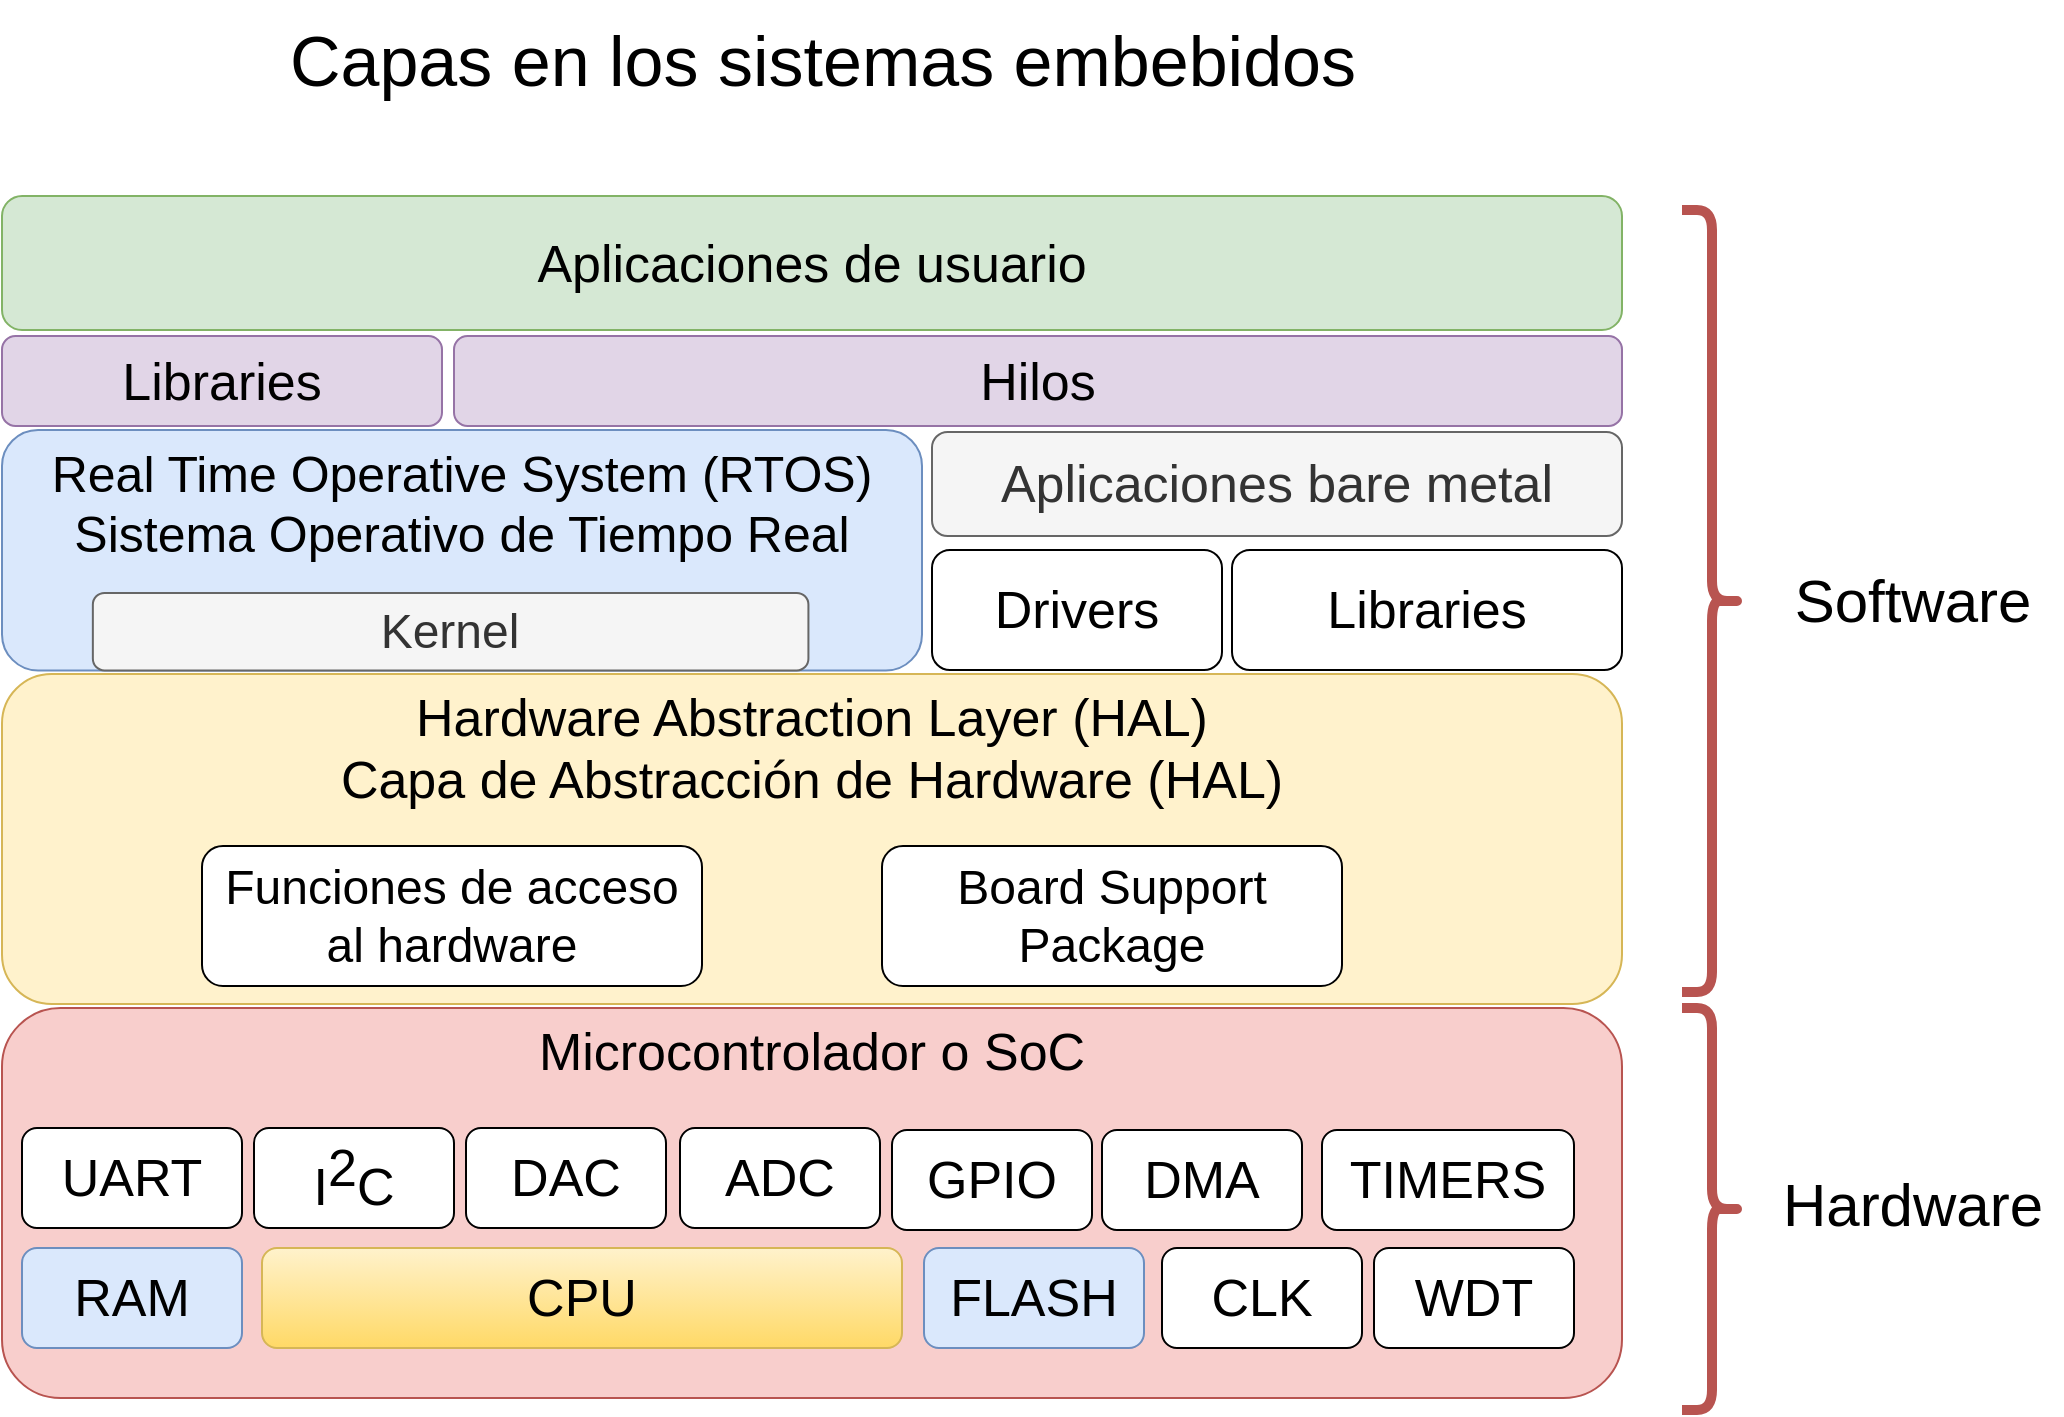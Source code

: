 <mxfile version="21.6.5" type="device">
  <diagram name="Página-1" id="0fyzyEFBXAp0R5ML0QrZ">
    <mxGraphModel dx="1257" dy="1915" grid="1" gridSize="10" guides="1" tooltips="1" connect="1" arrows="1" fold="1" page="1" pageScale="1" pageWidth="827" pageHeight="1169" math="0" shadow="0">
      <root>
        <mxCell id="0" />
        <mxCell id="1" parent="0" />
        <mxCell id="A1_eW9QEeQ6U2NEjliOb-15" value="" style="group;verticalAlign=top;" vertex="1" connectable="0" parent="1">
          <mxGeometry x="100" y="389" width="810" height="195" as="geometry" />
        </mxCell>
        <mxCell id="A1_eW9QEeQ6U2NEjliOb-1" value="Microcontrolador o SoC" style="rounded=1;whiteSpace=wrap;html=1;fontSize=26;verticalAlign=top;fillColor=#f8cecc;strokeColor=#b85450;" vertex="1" parent="A1_eW9QEeQ6U2NEjliOb-15">
          <mxGeometry width="810" height="195" as="geometry" />
        </mxCell>
        <mxCell id="A1_eW9QEeQ6U2NEjliOb-2" value="GPIO" style="rounded=1;whiteSpace=wrap;html=1;fontSize=26;verticalAlign=middle;" vertex="1" parent="A1_eW9QEeQ6U2NEjliOb-15">
          <mxGeometry x="445" y="61" width="100" height="50" as="geometry" />
        </mxCell>
        <mxCell id="A1_eW9QEeQ6U2NEjliOb-3" value="ADC" style="rounded=1;whiteSpace=wrap;html=1;fontSize=26;verticalAlign=middle;" vertex="1" parent="A1_eW9QEeQ6U2NEjliOb-15">
          <mxGeometry x="339" y="60" width="100" height="50" as="geometry" />
        </mxCell>
        <mxCell id="A1_eW9QEeQ6U2NEjliOb-4" value="DAC" style="rounded=1;whiteSpace=wrap;html=1;fontSize=26;verticalAlign=middle;" vertex="1" parent="A1_eW9QEeQ6U2NEjliOb-15">
          <mxGeometry x="232" y="60" width="100" height="50" as="geometry" />
        </mxCell>
        <mxCell id="A1_eW9QEeQ6U2NEjliOb-5" value="CLK" style="rounded=1;whiteSpace=wrap;html=1;fontSize=26;verticalAlign=middle;" vertex="1" parent="A1_eW9QEeQ6U2NEjliOb-15">
          <mxGeometry x="580" y="120" width="100" height="50" as="geometry" />
        </mxCell>
        <mxCell id="A1_eW9QEeQ6U2NEjliOb-6" value="TIMERS" style="rounded=1;whiteSpace=wrap;html=1;fontSize=26;verticalAlign=middle;" vertex="1" parent="A1_eW9QEeQ6U2NEjliOb-15">
          <mxGeometry x="660" y="61" width="126" height="50" as="geometry" />
        </mxCell>
        <mxCell id="A1_eW9QEeQ6U2NEjliOb-7" value="CPU" style="rounded=1;whiteSpace=wrap;html=1;fontSize=26;verticalAlign=middle;fillColor=#fff2cc;strokeColor=#d6b656;gradientColor=#ffd966;" vertex="1" parent="A1_eW9QEeQ6U2NEjliOb-15">
          <mxGeometry x="130" y="120" width="320" height="50" as="geometry" />
        </mxCell>
        <mxCell id="A1_eW9QEeQ6U2NEjliOb-8" value="RAM" style="rounded=1;whiteSpace=wrap;html=1;fontSize=26;verticalAlign=middle;fillColor=#dae8fc;strokeColor=#6c8ebf;" vertex="1" parent="A1_eW9QEeQ6U2NEjliOb-15">
          <mxGeometry x="10" y="120" width="110" height="50" as="geometry" />
        </mxCell>
        <mxCell id="A1_eW9QEeQ6U2NEjliOb-9" value="FLASH" style="rounded=1;whiteSpace=wrap;html=1;fontSize=26;verticalAlign=middle;fillColor=#dae8fc;strokeColor=#6c8ebf;" vertex="1" parent="A1_eW9QEeQ6U2NEjliOb-15">
          <mxGeometry x="461" y="120" width="110" height="50" as="geometry" />
        </mxCell>
        <mxCell id="A1_eW9QEeQ6U2NEjliOb-10" value="UART" style="rounded=1;whiteSpace=wrap;html=1;fontSize=26;verticalAlign=middle;" vertex="1" parent="A1_eW9QEeQ6U2NEjliOb-15">
          <mxGeometry x="10" y="60" width="110" height="50" as="geometry" />
        </mxCell>
        <mxCell id="A1_eW9QEeQ6U2NEjliOb-11" value="I&lt;sup style=&quot;font-size: 26px;&quot;&gt;2&lt;/sup&gt;C" style="rounded=1;whiteSpace=wrap;html=1;fontSize=26;verticalAlign=middle;" vertex="1" parent="A1_eW9QEeQ6U2NEjliOb-15">
          <mxGeometry x="126" y="60" width="100" height="50" as="geometry" />
        </mxCell>
        <mxCell id="A1_eW9QEeQ6U2NEjliOb-12" value="DMA" style="rounded=1;whiteSpace=wrap;html=1;fontSize=26;verticalAlign=middle;" vertex="1" parent="A1_eW9QEeQ6U2NEjliOb-15">
          <mxGeometry x="550" y="61" width="100" height="50" as="geometry" />
        </mxCell>
        <mxCell id="A1_eW9QEeQ6U2NEjliOb-14" value="WDT" style="rounded=1;whiteSpace=wrap;html=1;fontSize=26;verticalAlign=middle;" vertex="1" parent="A1_eW9QEeQ6U2NEjliOb-15">
          <mxGeometry x="686" y="120" width="100" height="50" as="geometry" />
        </mxCell>
        <mxCell id="A1_eW9QEeQ6U2NEjliOb-20" value="" style="group" vertex="1" connectable="0" parent="1">
          <mxGeometry x="100" y="222" width="810" height="165" as="geometry" />
        </mxCell>
        <mxCell id="A1_eW9QEeQ6U2NEjliOb-16" value="Hardware Abstraction Layer (HAL)&lt;br style=&quot;font-size: 26px;&quot;&gt;&lt;font style=&quot;font-size: 26px;&quot;&gt;Capa de Abstracción de Hardware (HAL)&lt;/font&gt;" style="rounded=1;whiteSpace=wrap;html=1;fontSize=26;verticalAlign=top;fillColor=#fff2cc;strokeColor=#d6b656;" vertex="1" parent="A1_eW9QEeQ6U2NEjliOb-20">
          <mxGeometry width="810" height="165" as="geometry" />
        </mxCell>
        <mxCell id="A1_eW9QEeQ6U2NEjliOb-17" value="Funciones de acceso al hardware" style="rounded=1;whiteSpace=wrap;html=1;fontSize=24;verticalAlign=top;" vertex="1" parent="A1_eW9QEeQ6U2NEjliOb-20">
          <mxGeometry x="100" y="86" width="250" height="70" as="geometry" />
        </mxCell>
        <mxCell id="A1_eW9QEeQ6U2NEjliOb-18" value="Board Support Package" style="rounded=1;whiteSpace=wrap;html=1;fontSize=24;verticalAlign=top;" vertex="1" parent="A1_eW9QEeQ6U2NEjliOb-20">
          <mxGeometry x="440" y="86" width="230" height="70" as="geometry" />
        </mxCell>
        <mxCell id="A1_eW9QEeQ6U2NEjliOb-22" value="" style="group" vertex="1" connectable="0" parent="1">
          <mxGeometry x="100" y="100" width="460" height="121" as="geometry" />
        </mxCell>
        <mxCell id="A1_eW9QEeQ6U2NEjliOb-19" value="Real Time Operative System (RTOS)&lt;br style=&quot;font-size: 25px;&quot;&gt;&lt;font style=&quot;font-size: 25px;&quot;&gt;Sistema Operativo de Tiempo Real&lt;/font&gt;" style="rounded=1;whiteSpace=wrap;html=1;fontSize=25;verticalAlign=top;fillColor=#dae8fc;strokeColor=#6c8ebf;" vertex="1" parent="A1_eW9QEeQ6U2NEjliOb-22">
          <mxGeometry width="460.0" height="120.224" as="geometry" />
        </mxCell>
        <mxCell id="A1_eW9QEeQ6U2NEjliOb-21" value="Kernel" style="rounded=1;whiteSpace=wrap;html=1;fontSize=24;verticalAlign=middle;fillColor=#f5f5f5;strokeColor=#666666;fontColor=#333333;" vertex="1" parent="A1_eW9QEeQ6U2NEjliOb-22">
          <mxGeometry x="45.432" y="81.442" width="357.778" height="38.782" as="geometry" />
        </mxCell>
        <mxCell id="A1_eW9QEeQ6U2NEjliOb-26" value="Libraries" style="rounded=1;whiteSpace=wrap;html=1;fontSize=26;verticalAlign=middle;" vertex="1" parent="1">
          <mxGeometry x="715" y="160" width="195" height="60" as="geometry" />
        </mxCell>
        <mxCell id="A1_eW9QEeQ6U2NEjliOb-27" value="Drivers" style="rounded=1;whiteSpace=wrap;html=1;fontSize=26;verticalAlign=middle;" vertex="1" parent="1">
          <mxGeometry x="565" y="160" width="145" height="60" as="geometry" />
        </mxCell>
        <mxCell id="A1_eW9QEeQ6U2NEjliOb-28" value="Libraries" style="rounded=1;whiteSpace=wrap;html=1;fontSize=26;verticalAlign=middle;fillColor=#e1d5e7;strokeColor=#9673a6;" vertex="1" parent="1">
          <mxGeometry x="100" y="53" width="220" height="45" as="geometry" />
        </mxCell>
        <mxCell id="A1_eW9QEeQ6U2NEjliOb-29" value="Hilos" style="rounded=1;whiteSpace=wrap;html=1;fontSize=26;verticalAlign=middle;fillColor=#e1d5e7;strokeColor=#9673a6;" vertex="1" parent="1">
          <mxGeometry x="326" y="53" width="584" height="45" as="geometry" />
        </mxCell>
        <mxCell id="A1_eW9QEeQ6U2NEjliOb-41" value="Aplicaciones bare metal" style="rounded=1;whiteSpace=wrap;html=1;fontSize=26;verticalAlign=middle;fillColor=#f5f5f5;strokeColor=#666666;fontColor=#333333;" vertex="1" parent="1">
          <mxGeometry x="565" y="101" width="345" height="52" as="geometry" />
        </mxCell>
        <mxCell id="A1_eW9QEeQ6U2NEjliOb-42" value="Aplicaciones de usuario" style="rounded=1;whiteSpace=wrap;html=1;fontSize=26;verticalAlign=middle;fillColor=#d5e8d4;strokeColor=#82b366;" vertex="1" parent="1">
          <mxGeometry x="100" y="-17" width="810" height="67" as="geometry" />
        </mxCell>
        <mxCell id="A1_eW9QEeQ6U2NEjliOb-44" value="" style="shape=curlyBracket;whiteSpace=wrap;html=1;rounded=1;flipH=1;labelPosition=right;verticalLabelPosition=middle;align=left;verticalAlign=middle;strokeWidth=5;size=0.5;fillColor=#f8cecc;strokeColor=#b85450;" vertex="1" parent="1">
          <mxGeometry x="940" y="389" width="30" height="201" as="geometry" />
        </mxCell>
        <mxCell id="A1_eW9QEeQ6U2NEjliOb-45" value="Hardware" style="text;html=1;align=center;verticalAlign=middle;resizable=0;points=[];autosize=1;strokeColor=none;fillColor=none;fontSize=30;" vertex="1" parent="1">
          <mxGeometry x="980" y="461.5" width="150" height="50" as="geometry" />
        </mxCell>
        <mxCell id="A1_eW9QEeQ6U2NEjliOb-46" value="" style="shape=curlyBracket;whiteSpace=wrap;html=1;rounded=1;flipH=1;labelPosition=right;verticalLabelPosition=middle;align=left;verticalAlign=middle;strokeWidth=5;size=0.5;fillColor=#f8cecc;strokeColor=#b85450;" vertex="1" parent="1">
          <mxGeometry x="940" y="-10" width="30" height="391" as="geometry" />
        </mxCell>
        <mxCell id="A1_eW9QEeQ6U2NEjliOb-47" value="Software" style="text;html=1;align=center;verticalAlign=middle;resizable=0;points=[];autosize=1;strokeColor=none;fillColor=none;fontSize=30;" vertex="1" parent="1">
          <mxGeometry x="985" y="160" width="140" height="50" as="geometry" />
        </mxCell>
        <mxCell id="A1_eW9QEeQ6U2NEjliOb-50" value="Capas en los sistemas embebidos" style="text;html=1;align=center;verticalAlign=middle;resizable=0;points=[];autosize=1;strokeColor=none;fillColor=none;fontSize=35;" vertex="1" parent="1">
          <mxGeometry x="230" y="-115" width="560" height="60" as="geometry" />
        </mxCell>
      </root>
    </mxGraphModel>
  </diagram>
</mxfile>
